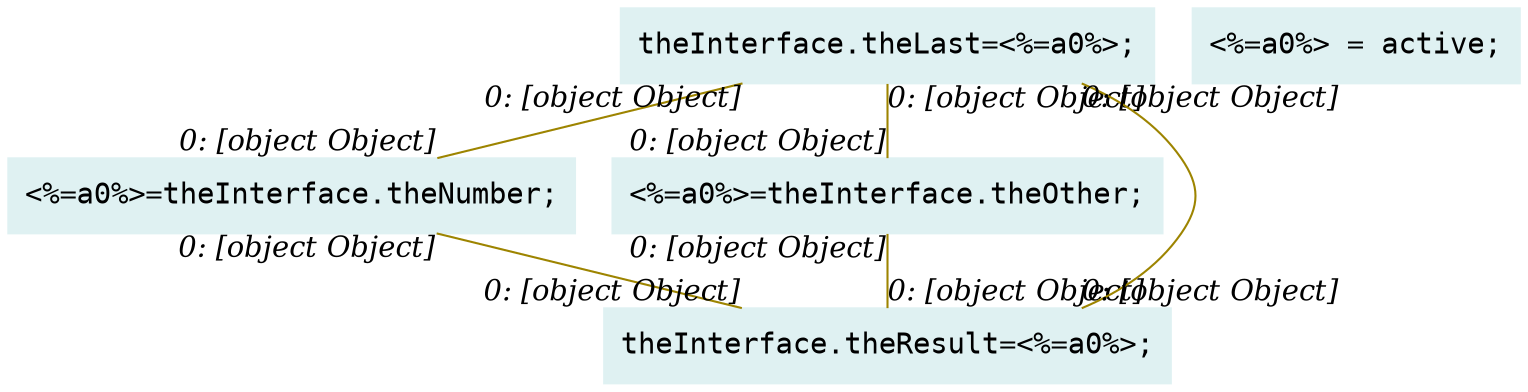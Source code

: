 digraph g{node_7529 [shape="box", style="filled", color="#dff1f2", fontname="Courier", label="<%=a0%>=theInterface.theNumber;
" ]
node_7531 [shape="box", style="filled", color="#dff1f2", fontname="Courier", label="<%=a0%>=theInterface.theOther;
" ]
node_7533 [shape="box", style="filled", color="#dff1f2", fontname="Courier", label="theInterface.theResult=<%=a0%>;
" ]
node_7535 [shape="box", style="filled", color="#dff1f2", fontname="Courier", label="theInterface.theLast=<%=a0%>;
" ]
node_7561 [shape="box", style="filled", color="#dff1f2", fontname="Courier", label="<%=a0%> = active;
" ]
node_7535 -> node_7529 [dir=none, arrowHead=none, fontname="Times-Italic", arrowsize=1, color="#9d8400", label="",  headlabel="0: [object Object]", taillabel="0: [object Object]" ]
node_7535 -> node_7531 [dir=none, arrowHead=none, fontname="Times-Italic", arrowsize=1, color="#9d8400", label="",  headlabel="0: [object Object]", taillabel="0: [object Object]" ]
node_7535 -> node_7533 [dir=none, arrowHead=none, fontname="Times-Italic", arrowsize=1, color="#9d8400", label="",  headlabel="0: [object Object]", taillabel="0: [object Object]" ]
node_7529 -> node_7533 [dir=none, arrowHead=none, fontname="Times-Italic", arrowsize=1, color="#9d8400", label="",  headlabel="0: [object Object]", taillabel="0: [object Object]" ]
node_7531 -> node_7533 [dir=none, arrowHead=none, fontname="Times-Italic", arrowsize=1, color="#9d8400", label="",  headlabel="0: [object Object]", taillabel="0: [object Object]" ]
}